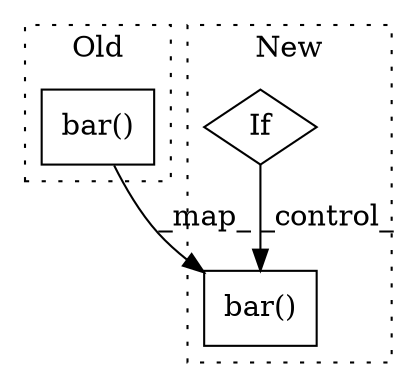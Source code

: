 digraph G {
subgraph cluster0 {
1 [label="bar()" a="75" s="15592,15665" l="8,1" shape="box"];
label = "Old";
style="dotted";
}
subgraph cluster1 {
2 [label="bar()" a="75" s="15722,15795" l="8,1" shape="box"];
3 [label="If" a="96" s="15643" l="3" shape="diamond"];
label = "New";
style="dotted";
}
1 -> 2 [label="_map_"];
3 -> 2 [label="_control_"];
}